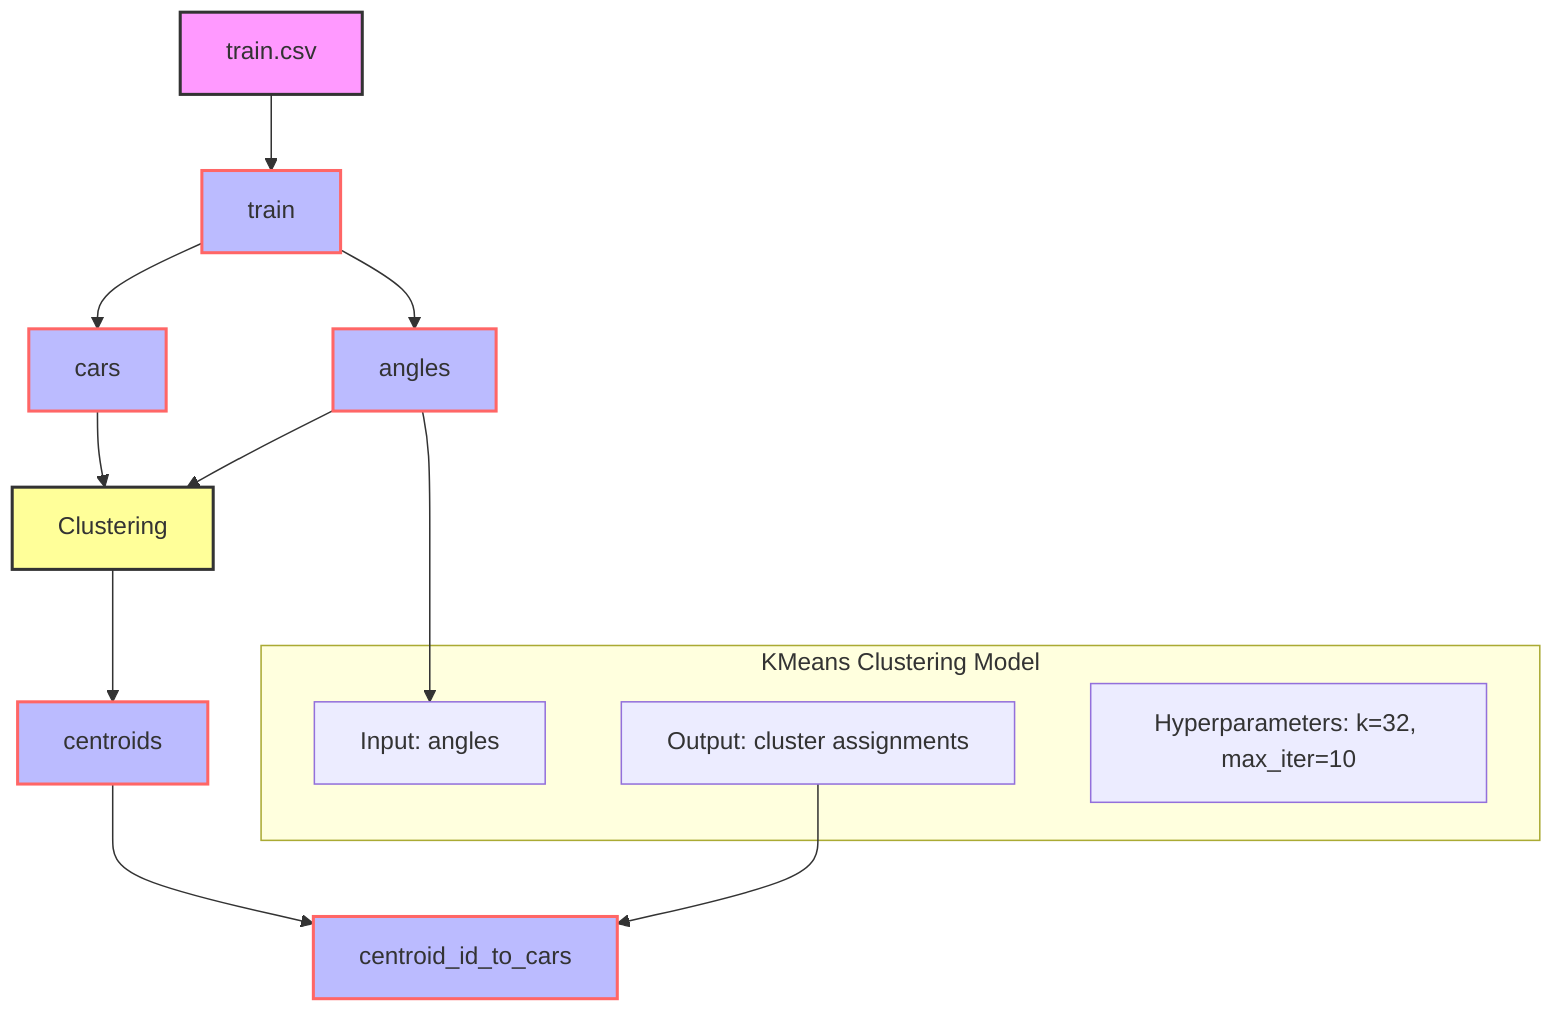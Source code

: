 flowchart TD
    %% Node for data source
    A["train.csv"]:::datasource --> B["train"]:::variable
    
    %% Train DataFrame to Cars and Angles Extraction
    B --> C["cars"]:::variable
    B --> D["angles"]:::variable
    
    %% Cars and Angles used for Clustering
    C --> E["Clustering"]:::process
    D --> E
    
    %% Clustering results in centroids
    E --> F["centroids"]:::variable
    
    %% Centroids to cars mapping
    F --> G["centroid_id_to_cars"]:::variable
    
    %% KMeans model specifics
    subgraph KMeans_Cluster["KMeans Clustering Model"]
        direction TB
        H["Input: angles"]
        I["Output: cluster assignments"]
        J["Hyperparameters: k=32, max_iter=10"]
    end
    
    D --> H
    I --> G

    classDef datasource fill:#f9f,stroke:#333,stroke-width:2px;
    classDef variable fill:#bbf,stroke:#f66,stroke-width:2px;
    classDef process fill:#ff9,stroke:#333,stroke-width:2px;